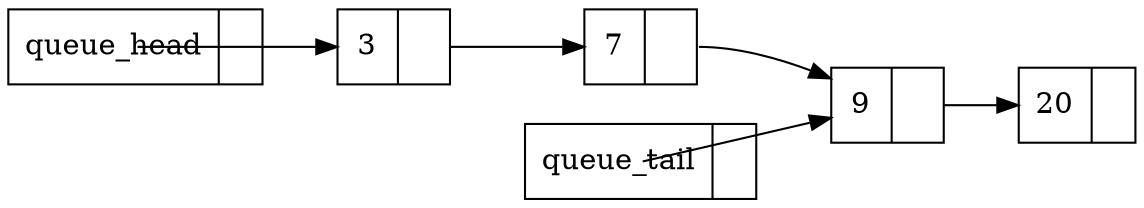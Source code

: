 digraph queue {
        rankdir=LR;
        node [shape=record];
        head [label="{ queue_head | <next>  }"]
        tail [label="{ queue_tail | <next>  }"]
        //null [shape=none, label="null"];
        //null2 [shape=none, label="null"];
        a[label="{ 3 | <next>  }"]
        b[label="{ 7 | <next>  }"]
        c[label="{ 9 | <next>  }"]
        d[label="{ 20 | <next>  }"]
        head -> a [arrowtail=vee,  tailclip=false];
        tail -> c [arrowtail=vee,  tailclip=false];
        a:next -> b [arrowtail=vee,  tailclip=false];
        b:next -> c [arrowtail=vee,  tailclip=false];
        c:next -> d [arrowtail=vee,  tailclip=false];
}


